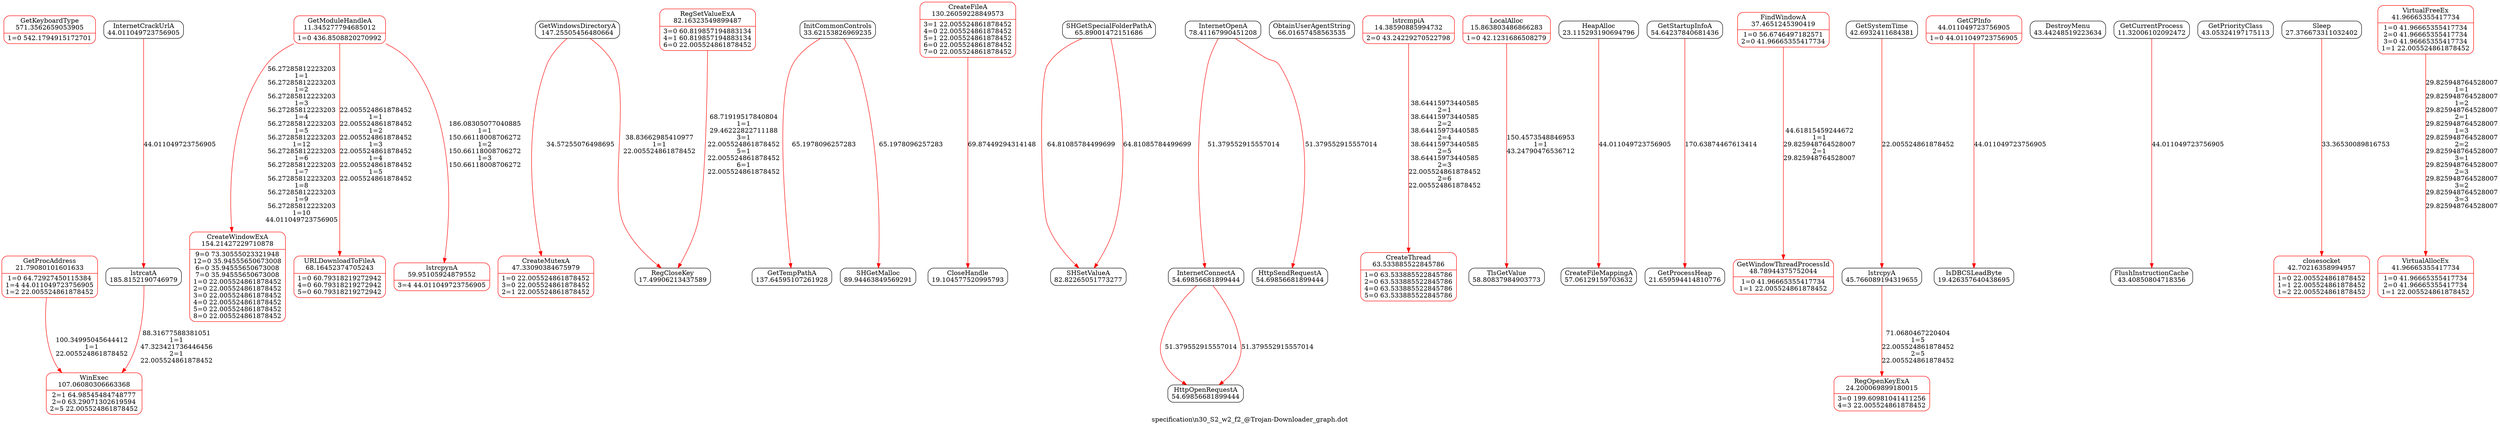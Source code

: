 digraph graphname { node [style=rounded]; label="specification\\n30_S2_w2_f2_@Trojan-Downloader_graph.dot";
GetKeyboardType	 [shape=record label="{GetKeyboardType\n571.3562659053905|{1=0 542.1794915172701}}" color=red];
lstrcatA	 [shape=record label="{lstrcatA\n185.8152190746979}" color=black];
CreateWindowExA	 [shape=record label="{CreateWindowExA\n154.21427229710878|{9=0 73.30555023321948\n12=0 35.94555650673008\n6=0 35.94555650673008\n7=0 35.94555650673008\n1=0 22.005524861878452\n2=0 22.005524861878452\n3=0 22.005524861878452\n4=0 22.005524861878452\n5=0 22.005524861878452\n8=0 22.005524861878452}}" color=red];
GetWindowsDirectoryA	 [shape=record label="{GetWindowsDirectoryA\n147.25505456480664}" color=black];
GetTempPathA	 [shape=record label="{GetTempPathA\n137.64595107261928}" color=black];
CreateFileA	 [shape=record label="{CreateFileA\n130.26059228849573|{3=1 22.005524861878452\n4=0 22.005524861878452\n5=1 22.005524861878452\n6=0 22.005524861878452\n7=0 22.005524861878452}}" color=red];
WinExec	 [shape=record label="{WinExec\n107.06080306663368|{2=1 64.98545484748777\n2=0 63.29071302619594\n2=5 22.005524861878452}}" color=red];
SHGetMalloc	 [shape=record label="{SHGetMalloc\n89.94463849569291}" color=black];
SHSetValueA	 [shape=record label="{SHSetValueA\n82.82265051773277}" color=black];
RegSetValueExA	 [shape=record label="{RegSetValueExA\n82.16323549899487|{3=0 60.819857194883134\n4=1 60.819857194883134\n6=0 22.005524861878452}}" color=red];
InternetOpenA	 [shape=record label="{InternetOpenA\n78.41167990451208}" color=black];
URLDownloadToFileA	 [shape=record label="{URLDownloadToFileA\n68.16452374705243|{1=0 60.79318219272942\n4=0 60.79318219272942\n5=0 60.79318219272942}}" color=red];
ObtainUserAgentString	 [shape=record label="{ObtainUserAgentString\n66.01657458563535}" color=black];
SHGetSpecialFolderPathA	 [shape=record label="{SHGetSpecialFolderPathA\n65.89001472151686}" color=black];
CreateThread	 [shape=record label="{CreateThread\n63.533885522845786|{1=0 63.533885522845786\n2=0 63.533885522845786\n4=0 63.533885522845786\n5=0 63.533885522845786}}" color=red];
lstrcpynA	 [shape=record label="{lstrcpynA\n59.95105924879552|{3=4 44.011049723756905}}" color=red];
TlsGetValue	 [shape=record label="{TlsGetValue\n58.80837984903773}" color=black];
CreateFileMappingA	 [shape=record label="{CreateFileMappingA\n57.06129159703632}" color=black];
InternetConnectA	 [shape=record label="{InternetConnectA\n54.69856681899444}" color=black];
HttpOpenRequestA	 [shape=record label="{HttpOpenRequestA\n54.69856681899444}" color=black];
HttpSendRequestA	 [shape=record label="{HttpSendRequestA\n54.69856681899444}" color=black];
GetStartupInfoA	 [shape=record label="{GetStartupInfoA\n54.64237840681436}" color=black];
GetWindowThreadProcessId	 [shape=record label="{GetWindowThreadProcessId\n48.78944375752044|{1=0 41.96665355417734\n1=1 22.005524861878452}}" color=red];
CreateMutexA	 [shape=record label="{CreateMutexA\n47.33090384675979|{1=0 22.005524861878452\n3=0 22.005524861878452\n2=1 22.005524861878452}}" color=red];
lstrcpyA	 [shape=record label="{lstrcpyA\n45.766089194319655}" color=black];
GetCPInfo	 [shape=record label="{GetCPInfo\n44.011049723756905|{1=0 44.011049723756905}}" color=red];
InternetCrackUrlA	 [shape=record label="{InternetCrackUrlA\n44.011049723756905}" color=black];
DestroyMenu	 [shape=record label="{DestroyMenu\n43.44248519223634}" color=black];
FlushInstructionCache	 [shape=record label="{FlushInstructionCache\n43.40850804718356}" color=black];
GetPriorityClass	 [shape=record label="{GetPriorityClass\n43.05324197175113}" color=black];
closesocket	 [shape=record label="{closesocket\n42.70216358994957|{1=0 22.005524861878452\n1=1 22.005524861878452\n1=2 22.005524861878452}}" color=red];
GetSystemTime	 [shape=record label="{GetSystemTime\n42.6932411684381}" color=black];
VirtualAllocEx	 [shape=record label="{VirtualAllocEx\n41.96665355417734|{1=0 41.96665355417734\n2=0 41.96665355417734\n1=1 22.005524861878452}}" color=red];
GetModuleHandleA	 [shape=record label="{GetModuleHandleA\n11.345277794685012|{1=0 436.8508820270992}}" color=red];
RegCloseKey	 [shape=record label="{RegCloseKey\n17.49906213437589}" color=black];
InitCommonControls	 [shape=record label="{InitCommonControls\n33.62153826969235}" color=black];
CloseHandle	 [shape=record label="{CloseHandle\n19.104577520995793}" color=black];
GetProcAddress	 [shape=record label="{GetProcAddress\n21.79080101601633|{1=0 64.72927450115384\n1=4 44.011049723756905\n1=2 22.005524861878452}}" color=red];
lstrcmpiA	 [shape=record label="{lstrcmpiA\n14.38590885994732|{2=0 43.24229270522798}}" color=red];
LocalAlloc	 [shape=record label="{LocalAlloc\n15.863803486866283|{1=0 42.1231686508279}}" color=red];
HeapAlloc	 [shape=record label="{HeapAlloc\n23.115293190694796}" color=black];
GetProcessHeap	 [shape=record label="{GetProcessHeap\n21.659594414810776}" color=black];
FindWindowA	 [shape=record label="{FindWindowA\n37.4651245390419|{1=0 56.6746497182571\n2=0 41.96665355417734}}" color=red];
RegOpenKeyExA	 [shape=record label="{RegOpenKeyExA\n24.200069899180015|{3=0 199.60981041411256\n4=3 22.005524861878452}}" color=red];
IsDBCSLeadByte	 [shape=record label="{IsDBCSLeadByte\n19.426357640438695}" color=black];
GetCurrentProcess	 [shape=record label="{GetCurrentProcess\n11.32006102092472}" color=black];
Sleep	 [shape=record label="{Sleep\n27.376673311032402}" color=black];
VirtualFreeEx	 [shape=record label="{VirtualFreeEx\n41.96665355417734|{1=0 41.96665355417734\n2=0 41.96665355417734\n3=0 41.96665355417734\n1=1 22.005524861878452}}" color=red];
lstrcatA->WinExec	 [label="88.31677588381051\n1=1\n47.323421736446456\n2=1\n22.005524861878452" color=red];
GetModuleHandleA->CreateWindowExA	 [label="56.27285812223203\n1=1\n56.27285812223203\n1=2\n56.27285812223203\n1=3\n56.27285812223203\n1=4\n56.27285812223203\n1=5\n56.27285812223203\n1=12\n56.27285812223203\n1=6\n56.27285812223203\n1=7\n56.27285812223203\n1=8\n56.27285812223203\n1=9\n56.27285812223203\n1=10\n44.011049723756905" color=red];
GetWindowsDirectoryA->RegCloseKey	 [label="38.83662985410977\n1=1\n22.005524861878452" color=red];
InitCommonControls->GetTempPathA	 [label="65.1978096257283" color=red];
CreateFileA->CloseHandle	 [label="69.87449294314148" color=red];
GetProcAddress->WinExec	 [label="100.34995045644412\n1=1\n22.005524861878452" color=red];
InitCommonControls->SHGetMalloc	 [label="65.1978096257283" color=red];
SHGetSpecialFolderPathA->SHSetValueA	 [label="64.81085784499699" color=red];
RegSetValueExA->RegCloseKey	 [label="68.71919517840804\n1=1\n29.46222822711188\n3=1\n22.005524861878452\n5=1\n22.005524861878452\n6=1\n22.005524861878452" color=red];
InternetOpenA->InternetConnectA	 [label="51.379552915557014" color=red];
GetModuleHandleA->URLDownloadToFileA	 [label="22.005524861878452\n1=1\n22.005524861878452\n1=2\n22.005524861878452\n1=3\n22.005524861878452\n1=4\n22.005524861878452\n1=5\n22.005524861878452" color=red];
SHGetSpecialFolderPathA->SHSetValueA	 [label="64.81085784499699" color=red];
lstrcmpiA->CreateThread	 [label="38.64415973440585\n2=1\n38.64415973440585\n2=2\n38.64415973440585\n2=4\n38.64415973440585\n2=5\n38.64415973440585\n2=3\n22.005524861878452\n2=6\n22.005524861878452" color=red];
GetModuleHandleA->lstrcpynA	 [label="186.08305077040885\n1=1\n150.66118008706272\n1=2\n150.66118008706272\n1=3\n150.66118008706272" color=red];
LocalAlloc->TlsGetValue	 [label="150.4573548846953\n1=1\n43.24790476536712" color=red];
HeapAlloc->CreateFileMappingA	 [label="44.011049723756905" color=red];
InternetConnectA->HttpOpenRequestA	 [label="51.379552915557014" color=red];
InternetConnectA->HttpOpenRequestA	 [label="51.379552915557014" color=red];
InternetOpenA->HttpSendRequestA	 [label="51.379552915557014" color=red];
GetStartupInfoA->GetProcessHeap	 [label="170.63874467613414" color=red];
FindWindowA->GetWindowThreadProcessId	 [label="44.61815459244672\n1=1\n29.825948764528007\n2=1\n29.825948764528007" color=red];
GetWindowsDirectoryA->CreateMutexA	 [label="34.57255076498695" color=red];
lstrcpyA->RegOpenKeyExA	 [label="71.0680467220404\n1=5\n22.005524861878452\n2=5\n22.005524861878452" color=red];
GetCPInfo->IsDBCSLeadByte	 [label="44.011049723756905" color=red];
InternetCrackUrlA->lstrcatA	 [label="44.011049723756905" color=red];
GetCurrentProcess->FlushInstructionCache	 [label="44.011049723756905" color=red];
Sleep->closesocket	 [label="33.36530089816753" color=red];
GetSystemTime->lstrcpyA	 [label="22.005524861878452" color=red];
VirtualFreeEx->VirtualAllocEx	 [label="29.825948764528007\n1=1\n29.825948764528007\n1=2\n29.825948764528007\n2=1\n29.825948764528007\n1=3\n29.825948764528007\n2=2\n29.825948764528007\n3=1\n29.825948764528007\n2=3\n29.825948764528007\n3=2\n29.825948764528007\n3=3\n29.825948764528007" color=red];
}
